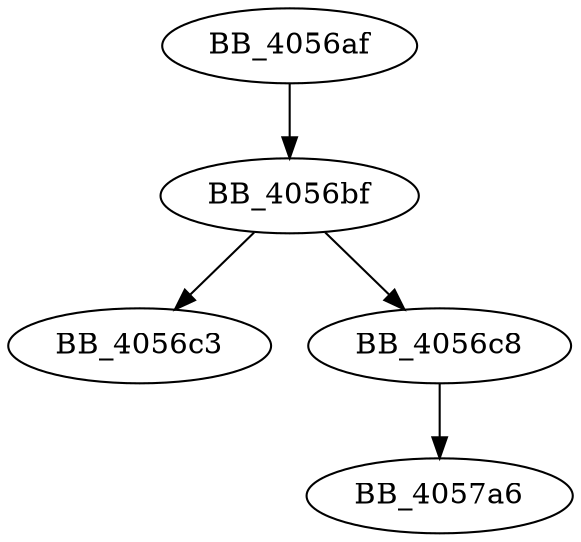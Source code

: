 DiGraph ___report_gsfailure{
BB_4056af->BB_4056bf
BB_4056bf->BB_4056c3
BB_4056bf->BB_4056c8
BB_4056c8->BB_4057a6
}
